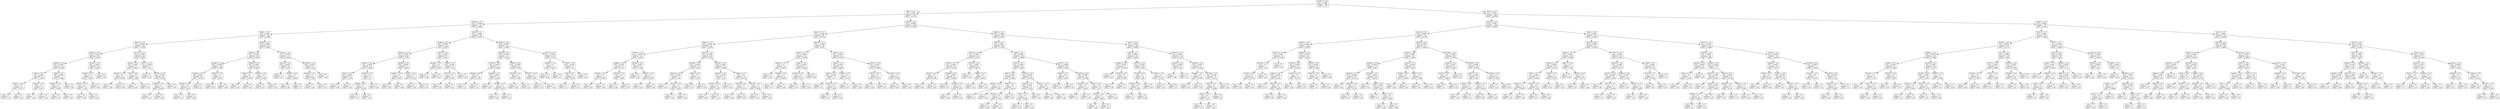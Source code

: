digraph Tree {
node [shape=box] ;
0 [label="X[367] <= 0.5\nmse = 0.0007\nsamples = 500\nvalue = 0.48"] ;
1 [label="X[9] <= 0.5\nmse = 0.0007\nsamples = 237\nvalue = 0.4735"] ;
0 -> 1 [labeldistance=2.5, labelangle=45, headlabel="True"] ;
2 [label="X[352] <= 0.5\nmse = 0.0006\nsamples = 111\nvalue = 0.4661"] ;
1 -> 2 ;
3 [label="X[86] <= 0.5\nmse = 0.0005\nsamples = 65\nvalue = 0.4586"] ;
2 -> 3 ;
4 [label="X[327] <= 0.5\nmse = 0.0004\nsamples = 38\nvalue = 0.4516"] ;
3 -> 4 ;
5 [label="X[158] <= 0.5\nmse = 0.0002\nsamples = 24\nvalue = 0.4433"] ;
4 -> 5 ;
6 [label="X[250] <= 0.5\nmse = 0.0002\nsamples = 13\nvalue = 0.4346"] ;
5 -> 6 ;
7 [label="X[65] <= 0.5\nmse = 0.0001\nsamples = 6\nvalue = 0.4233"] ;
6 -> 7 ;
8 [label="X[201] <= 0.5\nmse = 0.0\nsamples = 4\nvalue = 0.4175"] ;
7 -> 8 ;
9 [label="mse = 0.0\nsamples = 1\nvalue = 0.41"] ;
8 -> 9 ;
10 [label="mse = 0.0\nsamples = 3\nvalue = 0.42"] ;
8 -> 10 ;
11 [label="X[262] <= 0.5\nmse = 0.0\nsamples = 2\nvalue = 0.435"] ;
7 -> 11 ;
12 [label="mse = 0.0\nsamples = 1\nvalue = 0.44"] ;
11 -> 12 ;
13 [label="mse = -0.0\nsamples = 1\nvalue = 0.43"] ;
11 -> 13 ;
14 [label="X[69] <= 0.5\nmse = 0.0001\nsamples = 7\nvalue = 0.4443"] ;
6 -> 14 ;
15 [label="X[266] <= 0.5\nmse = 0.0\nsamples = 3\nvalue = 0.4367"] ;
14 -> 15 ;
16 [label="mse = 0.0\nsamples = 1\nvalue = 0.43"] ;
15 -> 16 ;
17 [label="mse = -0.0\nsamples = 2\nvalue = 0.44"] ;
15 -> 17 ;
18 [label="mse = -0.0\nsamples = 4\nvalue = 0.45"] ;
14 -> 18 ;
19 [label="X[325] <= 0.5\nmse = 0.0001\nsamples = 11\nvalue = 0.4536"] ;
5 -> 19 ;
20 [label="X[142] <= 0.5\nmse = 0.0\nsamples = 8\nvalue = 0.4475"] ;
19 -> 20 ;
21 [label="X[224] <= 0.5\nmse = 0.0\nsamples = 5\nvalue = 0.452"] ;
20 -> 21 ;
22 [label="mse = -0.0\nsamples = 4\nvalue = 0.45"] ;
21 -> 22 ;
23 [label="mse = 0.0\nsamples = 1\nvalue = 0.46"] ;
21 -> 23 ;
24 [label="mse = 0.0\nsamples = 3\nvalue = 0.44"] ;
20 -> 24 ;
25 [label="mse = 0.0\nsamples = 3\nvalue = 0.47"] ;
19 -> 25 ;
26 [label="X[141] <= 0.5\nmse = 0.0004\nsamples = 14\nvalue = 0.4657"] ;
4 -> 26 ;
27 [label="X[79] <= 0.5\nmse = 0.0001\nsamples = 7\nvalue = 0.4814"] ;
26 -> 27 ;
28 [label="X[192] <= 0.5\nmse = 0.0\nsamples = 5\nvalue = 0.488"] ;
27 -> 28 ;
29 [label="mse = 0.0\nsamples = 1\nvalue = 0.48"] ;
28 -> 29 ;
30 [label="mse = 0.0\nsamples = 4\nvalue = 0.49"] ;
28 -> 30 ;
31 [label="X[73] <= 0.5\nmse = 0.0\nsamples = 2\nvalue = 0.465"] ;
27 -> 31 ;
32 [label="mse = 0.0\nsamples = 1\nvalue = 0.46"] ;
31 -> 32 ;
33 [label="mse = 0.0\nsamples = 1\nvalue = 0.47"] ;
31 -> 33 ;
34 [label="X[171] <= 0.5\nmse = 0.0002\nsamples = 7\nvalue = 0.45"] ;
26 -> 34 ;
35 [label="mse = 0.0\nsamples = 2\nvalue = 0.43"] ;
34 -> 35 ;
36 [label="X[180] <= 0.5\nmse = 0.0001\nsamples = 5\nvalue = 0.458"] ;
34 -> 36 ;
37 [label="X[298] <= 0.5\nmse = 0.0\nsamples = 3\nvalue = 0.4633"] ;
36 -> 37 ;
38 [label="mse = 0.0\nsamples = 1\nvalue = 0.47"] ;
37 -> 38 ;
39 [label="mse = 0.0\nsamples = 2\nvalue = 0.46"] ;
37 -> 39 ;
40 [label="mse = 0.0\nsamples = 2\nvalue = 0.45"] ;
36 -> 40 ;
41 [label="X[162] <= 0.5\nmse = 0.0004\nsamples = 27\nvalue = 0.4685"] ;
3 -> 41 ;
42 [label="X[304] <= 0.5\nmse = 0.0004\nsamples = 16\nvalue = 0.4594"] ;
41 -> 42 ;
43 [label="X[196] <= 0.5\nmse = 0.0002\nsamples = 10\nvalue = 0.469"] ;
42 -> 43 ;
44 [label="X[128] <= 0.5\nmse = 0.0001\nsamples = 6\nvalue = 0.4783"] ;
43 -> 44 ;
45 [label="X[145] <= 0.5\nmse = 0.0\nsamples = 5\nvalue = 0.474"] ;
44 -> 45 ;
46 [label="mse = -0.0\nsamples = 3\nvalue = 0.47"] ;
45 -> 46 ;
47 [label="mse = 0.0\nsamples = 2\nvalue = 0.48"] ;
45 -> 47 ;
48 [label="mse = 0.0\nsamples = 1\nvalue = 0.5"] ;
44 -> 48 ;
49 [label="X[256] <= 0.5\nmse = 0.0\nsamples = 4\nvalue = 0.455"] ;
43 -> 49 ;
50 [label="mse = 0.0\nsamples = 2\nvalue = 0.45"] ;
49 -> 50 ;
51 [label="mse = 0.0\nsamples = 2\nvalue = 0.46"] ;
49 -> 51 ;
52 [label="X[254] <= 0.5\nmse = 0.0002\nsamples = 6\nvalue = 0.4433"] ;
42 -> 52 ;
53 [label="X[39] <= 0.5\nmse = 0.0\nsamples = 4\nvalue = 0.4525"] ;
52 -> 53 ;
54 [label="mse = 0.0\nsamples = 1\nvalue = 0.46"] ;
53 -> 54 ;
55 [label="mse = 0.0\nsamples = 3\nvalue = 0.45"] ;
53 -> 55 ;
56 [label="X[330] <= 0.5\nmse = 0.0\nsamples = 2\nvalue = 0.425"] ;
52 -> 56 ;
57 [label="mse = 0.0\nsamples = 1\nvalue = 0.42"] ;
56 -> 57 ;
58 [label="mse = 0.0\nsamples = 1\nvalue = 0.43"] ;
56 -> 58 ;
59 [label="X[129] <= 0.5\nmse = 0.0003\nsamples = 11\nvalue = 0.4818"] ;
41 -> 59 ;
60 [label="X[313] <= 0.5\nmse = 0.0001\nsamples = 8\nvalue = 0.49"] ;
59 -> 60 ;
61 [label="mse = 0.0\nsamples = 1\nvalue = 0.47"] ;
60 -> 61 ;
62 [label="X[338] <= 0.5\nmse = 0.0\nsamples = 7\nvalue = 0.4929"] ;
60 -> 62 ;
63 [label="mse = -0.0\nsamples = 5\nvalue = 0.49"] ;
62 -> 63 ;
64 [label="mse = 0.0\nsamples = 2\nvalue = 0.5"] ;
62 -> 64 ;
65 [label="X[253] <= 0.5\nmse = 0.0001\nsamples = 3\nvalue = 0.46"] ;
59 -> 65 ;
66 [label="X[305] <= 0.5\nmse = 0.0\nsamples = 2\nvalue = 0.465"] ;
65 -> 66 ;
67 [label="mse = 0.0\nsamples = 1\nvalue = 0.46"] ;
66 -> 67 ;
68 [label="mse = 0.0\nsamples = 1\nvalue = 0.47"] ;
66 -> 68 ;
69 [label="mse = 0.0\nsamples = 1\nvalue = 0.45"] ;
65 -> 69 ;
70 [label="X[19] <= 0.5\nmse = 0.0005\nsamples = 46\nvalue = 0.4767"] ;
2 -> 70 ;
71 [label="X[296] <= 0.5\nmse = 0.0004\nsamples = 25\nvalue = 0.4672"] ;
70 -> 71 ;
72 [label="X[293] <= 0.5\nmse = 0.0003\nsamples = 16\nvalue = 0.4762"] ;
71 -> 72 ;
73 [label="X[261] <= 0.5\nmse = 0.0002\nsamples = 9\nvalue = 0.4867"] ;
72 -> 73 ;
74 [label="X[94] <= 0.5\nmse = 0.0001\nsamples = 5\nvalue = 0.476"] ;
73 -> 74 ;
75 [label="mse = 0.0\nsamples = 4\nvalue = 0.48"] ;
74 -> 75 ;
76 [label="mse = 0.0\nsamples = 1\nvalue = 0.46"] ;
74 -> 76 ;
77 [label="X[195] <= 0.5\nmse = 0.0\nsamples = 4\nvalue = 0.5"] ;
73 -> 77 ;
78 [label="X[268] <= 0.5\nmse = 0.0\nsamples = 3\nvalue = 0.5033"] ;
77 -> 78 ;
79 [label="mse = 0.0\nsamples = 2\nvalue = 0.5"] ;
78 -> 79 ;
80 [label="mse = 0.0\nsamples = 1\nvalue = 0.51"] ;
78 -> 80 ;
81 [label="mse = 0.0\nsamples = 1\nvalue = 0.49"] ;
77 -> 81 ;
82 [label="X[196] <= 0.5\nmse = 0.0001\nsamples = 7\nvalue = 0.4629"] ;
72 -> 82 ;
83 [label="X[169] <= 0.5\nmse = 0.0\nsamples = 4\nvalue = 0.455"] ;
82 -> 83 ;
84 [label="mse = 0.0\nsamples = 2\nvalue = 0.45"] ;
83 -> 84 ;
85 [label="mse = 0.0\nsamples = 2\nvalue = 0.46"] ;
83 -> 85 ;
86 [label="X[103] <= 0.5\nmse = 0.0\nsamples = 3\nvalue = 0.4733"] ;
82 -> 86 ;
87 [label="mse = 0.0\nsamples = 1\nvalue = 0.48"] ;
86 -> 87 ;
88 [label="mse = -0.0\nsamples = 2\nvalue = 0.47"] ;
86 -> 88 ;
89 [label="X[47] <= 0.5\nmse = 0.0003\nsamples = 9\nvalue = 0.4511"] ;
71 -> 89 ;
90 [label="X[160] <= 0.5\nmse = 0.0\nsamples = 6\nvalue = 0.4617"] ;
89 -> 90 ;
91 [label="mse = 0.0\nsamples = 5\nvalue = 0.46"] ;
90 -> 91 ;
92 [label="mse = -0.0\nsamples = 1\nvalue = 0.47"] ;
90 -> 92 ;
93 [label="X[44] <= 0.5\nmse = 0.0001\nsamples = 3\nvalue = 0.43"] ;
89 -> 93 ;
94 [label="X[115] <= 0.5\nmse = 0.0\nsamples = 2\nvalue = 0.435"] ;
93 -> 94 ;
95 [label="mse = 0.0\nsamples = 1\nvalue = 0.43"] ;
94 -> 95 ;
96 [label="mse = -0.0\nsamples = 1\nvalue = 0.44"] ;
94 -> 96 ;
97 [label="mse = 0.0\nsamples = 1\nvalue = 0.42"] ;
93 -> 97 ;
98 [label="X[291] <= 0.5\nmse = 0.0004\nsamples = 21\nvalue = 0.4881"] ;
70 -> 98 ;
99 [label="X[292] <= 0.5\nmse = 0.0004\nsamples = 11\nvalue = 0.4764"] ;
98 -> 99 ;
100 [label="X[137] <= 0.5\nmse = 0.0002\nsamples = 7\nvalue = 0.4886"] ;
99 -> 100 ;
101 [label="X[249] <= 0.5\nmse = 0.0\nsamples = 2\nvalue = 0.505"] ;
100 -> 101 ;
102 [label="mse = 0.0\nsamples = 1\nvalue = 0.5"] ;
101 -> 102 ;
103 [label="mse = 0.0\nsamples = 1\nvalue = 0.51"] ;
101 -> 103 ;
104 [label="X[348] <= 0.5\nmse = 0.0001\nsamples = 5\nvalue = 0.482"] ;
100 -> 104 ;
105 [label="mse = 0.0\nsamples = 2\nvalue = 0.49"] ;
104 -> 105 ;
106 [label="X[156] <= 0.5\nmse = 0.0\nsamples = 3\nvalue = 0.4767"] ;
104 -> 106 ;
107 [label="mse = 0.0\nsamples = 2\nvalue = 0.48"] ;
106 -> 107 ;
108 [label="mse = 0.0\nsamples = 1\nvalue = 0.47"] ;
106 -> 108 ;
109 [label="X[50] <= 0.5\nmse = 0.0001\nsamples = 4\nvalue = 0.455"] ;
99 -> 109 ;
110 [label="X[339] <= 0.5\nmse = 0.0\nsamples = 2\nvalue = 0.465"] ;
109 -> 110 ;
111 [label="mse = 0.0\nsamples = 1\nvalue = 0.46"] ;
110 -> 111 ;
112 [label="mse = 0.0\nsamples = 1\nvalue = 0.47"] ;
110 -> 112 ;
113 [label="X[193] <= 0.5\nmse = 0.0\nsamples = 2\nvalue = 0.445"] ;
109 -> 113 ;
114 [label="mse = 0.0\nsamples = 1\nvalue = 0.45"] ;
113 -> 114 ;
115 [label="mse = 0.0\nsamples = 1\nvalue = 0.44"] ;
113 -> 115 ;
116 [label="X[71] <= 0.5\nmse = 0.0001\nsamples = 10\nvalue = 0.501"] ;
98 -> 116 ;
117 [label="X[306] <= 0.5\nmse = 0.0\nsamples = 7\nvalue = 0.4971"] ;
116 -> 117 ;
118 [label="mse = 0.0\nsamples = 2\nvalue = 0.49"] ;
117 -> 118 ;
119 [label="mse = -0.0\nsamples = 5\nvalue = 0.5"] ;
117 -> 119 ;
120 [label="X[70] <= 0.5\nmse = 0.0001\nsamples = 3\nvalue = 0.51"] ;
116 -> 120 ;
121 [label="X[6] <= 0.5\nmse = 0.0\nsamples = 2\nvalue = 0.505"] ;
120 -> 121 ;
122 [label="mse = 0.0\nsamples = 1\nvalue = 0.5"] ;
121 -> 122 ;
123 [label="mse = 0.0\nsamples = 1\nvalue = 0.51"] ;
121 -> 123 ;
124 [label="mse = -0.0\nsamples = 1\nvalue = 0.52"] ;
120 -> 124 ;
125 [label="X[318] <= 0.5\nmse = 0.0006\nsamples = 126\nvalue = 0.4799"] ;
1 -> 125 ;
126 [label="X[197] <= 0.5\nmse = 0.0004\nsamples = 60\nvalue = 0.4718"] ;
125 -> 126 ;
127 [label="X[291] <= 0.5\nmse = 0.0004\nsamples = 31\nvalue = 0.4632"] ;
126 -> 127 ;
128 [label="X[176] <= 0.5\nmse = 0.0002\nsamples = 12\nvalue = 0.4492"] ;
127 -> 128 ;
129 [label="X[289] <= 0.5\nmse = 0.0001\nsamples = 7\nvalue = 0.4571"] ;
128 -> 129 ;
130 [label="X[199] <= 0.5\nmse = 0.0\nsamples = 3\nvalue = 0.4467"] ;
129 -> 130 ;
131 [label="mse = 0.0\nsamples = 1\nvalue = 0.44"] ;
130 -> 131 ;
132 [label="mse = -0.0\nsamples = 2\nvalue = 0.45"] ;
130 -> 132 ;
133 [label="X[222] <= 0.5\nmse = 0.0\nsamples = 4\nvalue = 0.465"] ;
129 -> 133 ;
134 [label="mse = 0.0\nsamples = 2\nvalue = 0.46"] ;
133 -> 134 ;
135 [label="mse = 0.0\nsamples = 2\nvalue = 0.47"] ;
133 -> 135 ;
136 [label="X[276] <= 0.5\nmse = 0.0001\nsamples = 5\nvalue = 0.438"] ;
128 -> 136 ;
137 [label="mse = 0.0\nsamples = 2\nvalue = 0.43"] ;
136 -> 137 ;
138 [label="X[160] <= 0.5\nmse = 0.0\nsamples = 3\nvalue = 0.4433"] ;
136 -> 138 ;
139 [label="mse = 0.0\nsamples = 1\nvalue = 0.45"] ;
138 -> 139 ;
140 [label="mse = -0.0\nsamples = 2\nvalue = 0.44"] ;
138 -> 140 ;
141 [label="X[210] <= 0.5\nmse = 0.0003\nsamples = 19\nvalue = 0.4721"] ;
127 -> 141 ;
142 [label="X[145] <= 0.5\nmse = 0.0003\nsamples = 5\nvalue = 0.454"] ;
141 -> 142 ;
143 [label="X[201] <= 0.5\nmse = 0.0001\nsamples = 3\nvalue = 0.44"] ;
142 -> 143 ;
144 [label="mse = 0.0\nsamples = 1\nvalue = 0.43"] ;
143 -> 144 ;
145 [label="X[334] <= 0.5\nmse = 0.0\nsamples = 2\nvalue = 0.445"] ;
143 -> 145 ;
146 [label="mse = 0.0\nsamples = 1\nvalue = 0.45"] ;
145 -> 146 ;
147 [label="mse = 0.0\nsamples = 1\nvalue = 0.44"] ;
145 -> 147 ;
148 [label="X[94] <= 0.5\nmse = 0.0\nsamples = 2\nvalue = 0.475"] ;
142 -> 148 ;
149 [label="mse = 0.0\nsamples = 1\nvalue = 0.47"] ;
148 -> 149 ;
150 [label="mse = 0.0\nsamples = 1\nvalue = 0.48"] ;
148 -> 150 ;
151 [label="X[353] <= 0.5\nmse = 0.0001\nsamples = 14\nvalue = 0.4786"] ;
141 -> 151 ;
152 [label="X[283] <= 0.5\nmse = 0.0001\nsamples = 3\nvalue = 0.49"] ;
151 -> 152 ;
153 [label="X[152] <= 0.5\nmse = 0.0\nsamples = 2\nvalue = 0.495"] ;
152 -> 153 ;
154 [label="mse = 0.0\nsamples = 1\nvalue = 0.49"] ;
153 -> 154 ;
155 [label="mse = 0.0\nsamples = 1\nvalue = 0.5"] ;
153 -> 155 ;
156 [label="mse = -0.0\nsamples = 1\nvalue = 0.48"] ;
152 -> 156 ;
157 [label="X[60] <= 0.5\nmse = 0.0\nsamples = 11\nvalue = 0.4755"] ;
151 -> 157 ;
158 [label="X[255] <= 0.5\nmse = 0.0\nsamples = 7\nvalue = 0.4714"] ;
157 -> 158 ;
159 [label="mse = 0.0\nsamples = 1\nvalue = 0.48"] ;
158 -> 159 ;
160 [label="mse = -0.0\nsamples = 6\nvalue = 0.47"] ;
158 -> 160 ;
161 [label="X[178] <= 0.5\nmse = 0.0\nsamples = 4\nvalue = 0.4825"] ;
157 -> 161 ;
162 [label="mse = 0.0\nsamples = 1\nvalue = 0.49"] ;
161 -> 162 ;
163 [label="mse = 0.0\nsamples = 3\nvalue = 0.48"] ;
161 -> 163 ;
164 [label="X[184] <= 0.5\nmse = 0.0003\nsamples = 29\nvalue = 0.481"] ;
126 -> 164 ;
165 [label="X[39] <= 0.5\nmse = 0.0002\nsamples = 13\nvalue = 0.4908"] ;
164 -> 165 ;
166 [label="X[293] <= 0.5\nmse = 0.0\nsamples = 6\nvalue = 0.5017"] ;
165 -> 166 ;
167 [label="mse = 0.0\nsamples = 2\nvalue = 0.51"] ;
166 -> 167 ;
168 [label="X[296] <= 0.5\nmse = 0.0\nsamples = 4\nvalue = 0.4975"] ;
166 -> 168 ;
169 [label="mse = 0.0\nsamples = 3\nvalue = 0.5"] ;
168 -> 169 ;
170 [label="mse = 0.0\nsamples = 1\nvalue = 0.49"] ;
168 -> 170 ;
171 [label="X[68] <= 0.5\nmse = 0.0001\nsamples = 7\nvalue = 0.4814"] ;
165 -> 171 ;
172 [label="X[136] <= 0.5\nmse = 0.0\nsamples = 4\nvalue = 0.475"] ;
171 -> 172 ;
173 [label="mse = 0.0\nsamples = 2\nvalue = 0.47"] ;
172 -> 173 ;
174 [label="mse = -0.0\nsamples = 2\nvalue = 0.48"] ;
172 -> 174 ;
175 [label="mse = 0.0\nsamples = 3\nvalue = 0.49"] ;
171 -> 175 ;
176 [label="X[64] <= 0.5\nmse = 0.0003\nsamples = 16\nvalue = 0.4731"] ;
164 -> 176 ;
177 [label="X[62] <= 0.5\nmse = 0.0002\nsamples = 8\nvalue = 0.4838"] ;
176 -> 177 ;
178 [label="X[65] <= 0.5\nmse = 0.0001\nsamples = 3\nvalue = 0.5"] ;
177 -> 178 ;
179 [label="mse = 0.0\nsamples = 1\nvalue = 0.51"] ;
178 -> 179 ;
180 [label="X[293] <= 0.5\nmse = 0.0\nsamples = 2\nvalue = 0.495"] ;
178 -> 180 ;
181 [label="mse = 0.0\nsamples = 1\nvalue = 0.5"] ;
180 -> 181 ;
182 [label="mse = 0.0\nsamples = 1\nvalue = 0.49"] ;
180 -> 182 ;
183 [label="X[140] <= 0.5\nmse = 0.0\nsamples = 5\nvalue = 0.474"] ;
177 -> 183 ;
184 [label="mse = -0.0\nsamples = 3\nvalue = 0.47"] ;
183 -> 184 ;
185 [label="mse = 0.0\nsamples = 2\nvalue = 0.48"] ;
183 -> 185 ;
186 [label="X[273] <= 0.5\nmse = 0.0001\nsamples = 8\nvalue = 0.4625"] ;
176 -> 186 ;
187 [label="X[83] <= 0.5\nmse = 0.0\nsamples = 3\nvalue = 0.4733"] ;
186 -> 187 ;
188 [label="mse = 0.0\nsamples = 1\nvalue = 0.48"] ;
187 -> 188 ;
189 [label="mse = -0.0\nsamples = 2\nvalue = 0.47"] ;
187 -> 189 ;
190 [label="X[333] <= 0.5\nmse = 0.0\nsamples = 5\nvalue = 0.456"] ;
186 -> 190 ;
191 [label="mse = 0.0\nsamples = 2\nvalue = 0.45"] ;
190 -> 191 ;
192 [label="mse = -0.0\nsamples = 3\nvalue = 0.46"] ;
190 -> 192 ;
193 [label="X[250] <= 0.5\nmse = 0.0008\nsamples = 66\nvalue = 0.4873"] ;
125 -> 193 ;
194 [label="X[98] <= 0.5\nmse = 0.0007\nsamples = 40\nvalue = 0.4793"] ;
193 -> 194 ;
195 [label="X[373] <= 0.5\nmse = 0.0004\nsamples = 12\nvalue = 0.4617"] ;
194 -> 195 ;
196 [label="X[78] <= 0.5\nmse = 0.0002\nsamples = 8\nvalue = 0.4738"] ;
195 -> 196 ;
197 [label="X[130] <= 0.5\nmse = 0.0\nsamples = 4\nvalue = 0.485"] ;
196 -> 197 ;
198 [label="mse = 0.0\nsamples = 2\nvalue = 0.49"] ;
197 -> 198 ;
199 [label="mse = -0.0\nsamples = 2\nvalue = 0.48"] ;
197 -> 199 ;
200 [label="X[220] <= 0.5\nmse = 0.0001\nsamples = 4\nvalue = 0.4625"] ;
196 -> 200 ;
201 [label="mse = 0.0\nsamples = 2\nvalue = 0.47"] ;
200 -> 201 ;
202 [label="X[356] <= 0.5\nmse = 0.0\nsamples = 2\nvalue = 0.455"] ;
200 -> 202 ;
203 [label="mse = 0.0\nsamples = 1\nvalue = 0.46"] ;
202 -> 203 ;
204 [label="mse = 0.0\nsamples = 1\nvalue = 0.45"] ;
202 -> 204 ;
205 [label="X[314] <= 0.5\nmse = 0.0001\nsamples = 4\nvalue = 0.4375"] ;
195 -> 205 ;
206 [label="mse = 0.0\nsamples = 1\nvalue = 0.42"] ;
205 -> 206 ;
207 [label="X[99] <= 0.5\nmse = 0.0\nsamples = 3\nvalue = 0.4433"] ;
205 -> 207 ;
208 [label="mse = 0.0\nsamples = 1\nvalue = 0.45"] ;
207 -> 208 ;
209 [label="mse = -0.0\nsamples = 2\nvalue = 0.44"] ;
207 -> 209 ;
210 [label="X[29] <= 0.5\nmse = 0.0006\nsamples = 28\nvalue = 0.4868"] ;
194 -> 210 ;
211 [label="X[53] <= 0.5\nmse = 0.0003\nsamples = 18\nvalue = 0.4972"] ;
210 -> 211 ;
212 [label="X[67] <= 0.5\nmse = 0.0001\nsamples = 9\nvalue = 0.4867"] ;
211 -> 212 ;
213 [label="X[330] <= 0.5\nmse = 0.0\nsamples = 2\nvalue = 0.505"] ;
212 -> 213 ;
214 [label="mse = 0.0\nsamples = 1\nvalue = 0.5"] ;
213 -> 214 ;
215 [label="mse = 0.0\nsamples = 1\nvalue = 0.51"] ;
213 -> 215 ;
216 [label="X[38] <= 0.5\nmse = 0.0\nsamples = 7\nvalue = 0.4814"] ;
212 -> 216 ;
217 [label="X[304] <= 0.5\nmse = 0.0\nsamples = 5\nvalue = 0.478"] ;
216 -> 217 ;
218 [label="mse = 0.0\nsamples = 4\nvalue = 0.48"] ;
217 -> 218 ;
219 [label="mse = -0.0\nsamples = 1\nvalue = 0.47"] ;
217 -> 219 ;
220 [label="mse = -0.0\nsamples = 2\nvalue = 0.49"] ;
216 -> 220 ;
221 [label="X[149] <= 0.5\nmse = 0.0003\nsamples = 9\nvalue = 0.5078"] ;
211 -> 221 ;
222 [label="X[48] <= 0.5\nmse = 0.0001\nsamples = 6\nvalue = 0.5183"] ;
221 -> 222 ;
223 [label="X[37] <= 0.5\nmse = 0.0\nsamples = 3\nvalue = 0.5267"] ;
222 -> 223 ;
224 [label="mse = 0.0\nsamples = 2\nvalue = 0.53"] ;
223 -> 224 ;
225 [label="mse = 0.0\nsamples = 1\nvalue = 0.52"] ;
223 -> 225 ;
226 [label="mse = 0.0\nsamples = 3\nvalue = 0.51"] ;
222 -> 226 ;
227 [label="X[121] <= 0.5\nmse = 0.0\nsamples = 3\nvalue = 0.4867"] ;
221 -> 227 ;
228 [label="mse = 0.0\nsamples = 2\nvalue = 0.49"] ;
227 -> 228 ;
229 [label="mse = -0.0\nsamples = 1\nvalue = 0.48"] ;
227 -> 229 ;
230 [label="X[57] <= 0.5\nmse = 0.0006\nsamples = 10\nvalue = 0.468"] ;
210 -> 230 ;
231 [label="X[54] <= 0.5\nmse = 0.0\nsamples = 2\nvalue = 0.425"] ;
230 -> 231 ;
232 [label="mse = 0.0\nsamples = 1\nvalue = 0.42"] ;
231 -> 232 ;
233 [label="mse = 0.0\nsamples = 1\nvalue = 0.43"] ;
231 -> 233 ;
234 [label="X[305] <= 0.5\nmse = 0.0002\nsamples = 8\nvalue = 0.4788"] ;
230 -> 234 ;
235 [label="X[109] <= 0.5\nmse = 0.0\nsamples = 3\nvalue = 0.4933"] ;
234 -> 235 ;
236 [label="mse = 0.0\nsamples = 1\nvalue = 0.5"] ;
235 -> 236 ;
237 [label="mse = 0.0\nsamples = 2\nvalue = 0.49"] ;
235 -> 237 ;
238 [label="X[55] <= 0.5\nmse = 0.0\nsamples = 5\nvalue = 0.47"] ;
234 -> 238 ;
239 [label="X[192] <= 0.5\nmse = 0.0\nsamples = 4\nvalue = 0.4675"] ;
238 -> 239 ;
240 [label="mse = 0.0\nsamples = 1\nvalue = 0.46"] ;
239 -> 240 ;
241 [label="mse = 0.0\nsamples = 3\nvalue = 0.47"] ;
239 -> 241 ;
242 [label="mse = 0.0\nsamples = 1\nvalue = 0.48"] ;
238 -> 242 ;
243 [label="X[21] <= 0.5\nmse = 0.0006\nsamples = 26\nvalue = 0.4996"] ;
193 -> 243 ;
244 [label="X[8] <= 0.5\nmse = 0.0005\nsamples = 13\nvalue = 0.4869"] ;
243 -> 244 ;
245 [label="X[266] <= 0.5\nmse = 0.0003\nsamples = 3\nvalue = 0.4533"] ;
244 -> 245 ;
246 [label="mse = 0.0\nsamples = 1\nvalue = 0.43"] ;
245 -> 246 ;
247 [label="X[358] <= 0.5\nmse = 0.0\nsamples = 2\nvalue = 0.465"] ;
245 -> 247 ;
248 [label="mse = 0.0\nsamples = 1\nvalue = 0.46"] ;
247 -> 248 ;
249 [label="mse = 0.0\nsamples = 1\nvalue = 0.47"] ;
247 -> 249 ;
250 [label="X[147] <= 0.5\nmse = 0.0001\nsamples = 10\nvalue = 0.497"] ;
244 -> 250 ;
251 [label="X[109] <= 0.5\nmse = 0.0\nsamples = 4\nvalue = 0.49"] ;
250 -> 251 ;
252 [label="X[349] <= 0.5\nmse = 0.0\nsamples = 3\nvalue = 0.4933"] ;
251 -> 252 ;
253 [label="mse = 0.0\nsamples = 1\nvalue = 0.5"] ;
252 -> 253 ;
254 [label="mse = 0.0\nsamples = 2\nvalue = 0.49"] ;
252 -> 254 ;
255 [label="mse = -0.0\nsamples = 1\nvalue = 0.48"] ;
251 -> 255 ;
256 [label="X[209] <= 0.5\nmse = 0.0\nsamples = 6\nvalue = 0.5017"] ;
250 -> 256 ;
257 [label="mse = 0.0\nsamples = 1\nvalue = 0.51"] ;
256 -> 257 ;
258 [label="mse = 0.0\nsamples = 5\nvalue = 0.5"] ;
256 -> 258 ;
259 [label="X[167] <= 0.5\nmse = 0.0004\nsamples = 13\nvalue = 0.5123"] ;
243 -> 259 ;
260 [label="X[163] <= 0.5\nmse = 0.0004\nsamples = 2\nvalue = 0.48"] ;
259 -> 260 ;
261 [label="mse = 0.0\nsamples = 1\nvalue = 0.46"] ;
260 -> 261 ;
262 [label="mse = 0.0\nsamples = 1\nvalue = 0.5"] ;
260 -> 262 ;
263 [label="X[328] <= 0.5\nmse = 0.0002\nsamples = 11\nvalue = 0.5182"] ;
259 -> 263 ;
264 [label="X[166] <= 0.5\nmse = 0.0\nsamples = 3\nvalue = 0.5367"] ;
263 -> 264 ;
265 [label="mse = 0.0\nsamples = 1\nvalue = 0.53"] ;
264 -> 265 ;
266 [label="mse = 0.0\nsamples = 2\nvalue = 0.54"] ;
264 -> 266 ;
267 [label="X[129] <= 0.5\nmse = 0.0001\nsamples = 8\nvalue = 0.5112"] ;
263 -> 267 ;
268 [label="X[34] <= 0.5\nmse = 0.0\nsamples = 7\nvalue = 0.5086"] ;
267 -> 268 ;
269 [label="X[27] <= 0.5\nmse = 0.0\nsamples = 5\nvalue = 0.512"] ;
268 -> 269 ;
270 [label="mse = 0.0\nsamples = 4\nvalue = 0.51"] ;
269 -> 270 ;
271 [label="mse = -0.0\nsamples = 1\nvalue = 0.52"] ;
269 -> 271 ;
272 [label="mse = 0.0\nsamples = 2\nvalue = 0.5"] ;
268 -> 272 ;
273 [label="mse = -0.0\nsamples = 1\nvalue = 0.53"] ;
267 -> 273 ;
274 [label="X[33] <= 0.5\nmse = 0.0007\nsamples = 263\nvalue = 0.4859"] ;
0 -> 274 [labeldistance=2.5, labelangle=-45, headlabel="False"] ;
275 [label="X[364] <= 0.5\nmse = 0.0008\nsamples = 126\nvalue = 0.4804"] ;
274 -> 275 ;
276 [label="X[232] <= 0.5\nmse = 0.0007\nsamples = 59\nvalue = 0.4719"] ;
275 -> 276 ;
277 [label="X[343] <= 0.5\nmse = 0.0006\nsamples = 22\nvalue = 0.4559"] ;
276 -> 277 ;
278 [label="X[327] <= 0.5\nmse = 0.0001\nsamples = 8\nvalue = 0.4362"] ;
277 -> 278 ;
279 [label="X[145] <= 0.5\nmse = 0.0\nsamples = 7\nvalue = 0.44"] ;
278 -> 279 ;
280 [label="X[176] <= 0.5\nmse = 0.0\nsamples = 6\nvalue = 0.4417"] ;
279 -> 280 ;
281 [label="mse = -0.0\nsamples = 5\nvalue = 0.44"] ;
280 -> 281 ;
282 [label="mse = -0.0\nsamples = 1\nvalue = 0.45"] ;
280 -> 282 ;
283 [label="mse = -0.0\nsamples = 1\nvalue = 0.43"] ;
279 -> 283 ;
284 [label="mse = 0.0\nsamples = 1\nvalue = 0.41"] ;
278 -> 284 ;
285 [label="X[383] <= 0.5\nmse = 0.0004\nsamples = 14\nvalue = 0.4671"] ;
277 -> 285 ;
286 [label="X[138] <= 0.5\nmse = 0.0003\nsamples = 8\nvalue = 0.4538"] ;
285 -> 286 ;
287 [label="X[89] <= 0.5\nmse = 0.0001\nsamples = 5\nvalue = 0.442"] ;
286 -> 287 ;
288 [label="mse = 0.0\nsamples = 1\nvalue = 0.42"] ;
287 -> 288 ;
289 [label="X[140] <= 0.5\nmse = 0.0\nsamples = 4\nvalue = 0.4475"] ;
287 -> 289 ;
290 [label="mse = 0.0\nsamples = 3\nvalue = 0.45"] ;
289 -> 290 ;
291 [label="mse = 0.0\nsamples = 1\nvalue = 0.44"] ;
289 -> 291 ;
292 [label="X[243] <= 0.5\nmse = 0.0\nsamples = 3\nvalue = 0.4733"] ;
286 -> 292 ;
293 [label="mse = 0.0\nsamples = 1\nvalue = 0.48"] ;
292 -> 293 ;
294 [label="mse = -0.0\nsamples = 2\nvalue = 0.47"] ;
292 -> 294 ;
295 [label="X[138] <= 0.5\nmse = 0.0001\nsamples = 6\nvalue = 0.485"] ;
285 -> 295 ;
296 [label="X[197] <= 0.5\nmse = 0.0\nsamples = 2\nvalue = 0.495"] ;
295 -> 296 ;
297 [label="mse = 0.0\nsamples = 1\nvalue = 0.5"] ;
296 -> 297 ;
298 [label="mse = 0.0\nsamples = 1\nvalue = 0.49"] ;
296 -> 298 ;
299 [label="mse = 0.0\nsamples = 4\nvalue = 0.48"] ;
295 -> 299 ;
300 [label="X[226] <= 0.5\nmse = 0.0005\nsamples = 37\nvalue = 0.4814"] ;
276 -> 300 ;
301 [label="X[242] <= 0.5\nmse = 0.0006\nsamples = 17\nvalue = 0.4694"] ;
300 -> 301 ;
302 [label="X[220] <= 0.5\nmse = 0.0003\nsamples = 12\nvalue = 0.48"] ;
301 -> 302 ;
303 [label="X[342] <= 0.5\nmse = 0.0002\nsamples = 8\nvalue = 0.4712"] ;
302 -> 303 ;
304 [label="mse = 0.0\nsamples = 1\nvalue = 0.44"] ;
303 -> 304 ;
305 [label="X[199] <= 0.5\nmse = 0.0\nsamples = 7\nvalue = 0.4757"] ;
303 -> 305 ;
306 [label="mse = 0.0\nsamples = 3\nvalue = 0.47"] ;
305 -> 306 ;
307 [label="mse = -0.0\nsamples = 4\nvalue = 0.48"] ;
305 -> 307 ;
308 [label="X[304] <= 0.5\nmse = 0.0002\nsamples = 4\nvalue = 0.4975"] ;
302 -> 308 ;
309 [label="mse = 0.0\nsamples = 1\nvalue = 0.52"] ;
308 -> 309 ;
310 [label="X[80] <= 0.5\nmse = 0.0001\nsamples = 3\nvalue = 0.49"] ;
308 -> 310 ;
311 [label="mse = 0.0\nsamples = 1\nvalue = 0.5"] ;
310 -> 311 ;
312 [label="X[24] <= 0.5\nmse = 0.0\nsamples = 2\nvalue = 0.485"] ;
310 -> 312 ;
313 [label="mse = 0.0\nsamples = 1\nvalue = 0.49"] ;
312 -> 313 ;
314 [label="mse = 0.0\nsamples = 1\nvalue = 0.48"] ;
312 -> 314 ;
315 [label="X[14] <= 0.5\nmse = 0.0003\nsamples = 5\nvalue = 0.444"] ;
301 -> 315 ;
316 [label="X[299] <= 0.5\nmse = 0.0\nsamples = 3\nvalue = 0.4567"] ;
315 -> 316 ;
317 [label="mse = -0.0\nsamples = 2\nvalue = 0.46"] ;
316 -> 317 ;
318 [label="mse = 0.0\nsamples = 1\nvalue = 0.45"] ;
316 -> 318 ;
319 [label="X[84] <= 0.5\nmse = 0.0\nsamples = 2\nvalue = 0.425"] ;
315 -> 319 ;
320 [label="mse = 0.0\nsamples = 1\nvalue = 0.43"] ;
319 -> 320 ;
321 [label="mse = 0.0\nsamples = 1\nvalue = 0.42"] ;
319 -> 321 ;
322 [label="X[335] <= 0.5\nmse = 0.0003\nsamples = 20\nvalue = 0.4915"] ;
300 -> 322 ;
323 [label="X[363] <= 0.5\nmse = 0.0001\nsamples = 8\nvalue = 0.5037"] ;
322 -> 323 ;
324 [label="X[372] <= 0.5\nmse = 0.0\nsamples = 3\nvalue = 0.4933"] ;
323 -> 324 ;
325 [label="mse = 0.0\nsamples = 1\nvalue = 0.5"] ;
324 -> 325 ;
326 [label="mse = 0.0\nsamples = 2\nvalue = 0.49"] ;
324 -> 326 ;
327 [label="mse = 0.0\nsamples = 5\nvalue = 0.51"] ;
323 -> 327 ;
328 [label="X[304] <= 0.5\nmse = 0.0002\nsamples = 12\nvalue = 0.4833"] ;
322 -> 328 ;
329 [label="X[24] <= 0.5\nmse = 0.0001\nsamples = 9\nvalue = 0.49"] ;
328 -> 329 ;
330 [label="X[229] <= 0.5\nmse = 0.0\nsamples = 2\nvalue = 0.505"] ;
329 -> 330 ;
331 [label="mse = 0.0\nsamples = 1\nvalue = 0.51"] ;
330 -> 331 ;
332 [label="mse = 0.0\nsamples = 1\nvalue = 0.5"] ;
330 -> 332 ;
333 [label="X[379] <= 0.5\nmse = 0.0\nsamples = 7\nvalue = 0.4857"] ;
329 -> 333 ;
334 [label="mse = 0.0\nsamples = 4\nvalue = 0.49"] ;
333 -> 334 ;
335 [label="mse = -0.0\nsamples = 3\nvalue = 0.48"] ;
333 -> 335 ;
336 [label="X[298] <= 0.5\nmse = 0.0\nsamples = 3\nvalue = 0.4633"] ;
328 -> 336 ;
337 [label="mse = 0.0\nsamples = 1\nvalue = 0.47"] ;
336 -> 337 ;
338 [label="mse = 0.0\nsamples = 2\nvalue = 0.46"] ;
336 -> 338 ;
339 [label="X[50] <= 0.5\nmse = 0.0007\nsamples = 67\nvalue = 0.4879"] ;
275 -> 339 ;
340 [label="X[138] <= 0.5\nmse = 0.0005\nsamples = 32\nvalue = 0.4762"] ;
339 -> 340 ;
341 [label="X[96] <= 0.5\nmse = 0.0002\nsamples = 18\nvalue = 0.4639"] ;
340 -> 341 ;
342 [label="X[216] <= 0.5\nmse = 0.0002\nsamples = 13\nvalue = 0.4577"] ;
341 -> 342 ;
343 [label="X[76] <= 0.5\nmse = 0.0001\nsamples = 9\nvalue = 0.4633"] ;
342 -> 343 ;
344 [label="X[32] <= 0.5\nmse = 0.0\nsamples = 6\nvalue = 0.4567"] ;
343 -> 344 ;
345 [label="mse = 0.0\nsamples = 4\nvalue = 0.46"] ;
344 -> 345 ;
346 [label="mse = -0.0\nsamples = 2\nvalue = 0.45"] ;
344 -> 346 ;
347 [label="X[162] <= 0.5\nmse = 0.0\nsamples = 3\nvalue = 0.4767"] ;
343 -> 347 ;
348 [label="mse = 0.0\nsamples = 1\nvalue = 0.47"] ;
347 -> 348 ;
349 [label="mse = 0.0\nsamples = 2\nvalue = 0.48"] ;
347 -> 349 ;
350 [label="X[18] <= 0.5\nmse = 0.0\nsamples = 4\nvalue = 0.445"] ;
342 -> 350 ;
351 [label="mse = 0.0\nsamples = 2\nvalue = 0.44"] ;
350 -> 351 ;
352 [label="mse = 0.0\nsamples = 2\nvalue = 0.45"] ;
350 -> 352 ;
353 [label="X[41] <= 0.5\nmse = 0.0\nsamples = 5\nvalue = 0.48"] ;
341 -> 353 ;
354 [label="mse = 0.0\nsamples = 1\nvalue = 0.49"] ;
353 -> 354 ;
355 [label="X[187] <= 0.5\nmse = 0.0\nsamples = 4\nvalue = 0.4775"] ;
353 -> 355 ;
356 [label="mse = 0.0\nsamples = 1\nvalue = 0.47"] ;
355 -> 356 ;
357 [label="mse = 0.0\nsamples = 3\nvalue = 0.48"] ;
355 -> 357 ;
358 [label="X[37] <= 0.5\nmse = 0.0005\nsamples = 14\nvalue = 0.4921"] ;
340 -> 358 ;
359 [label="X[333] <= 0.5\nmse = 0.0002\nsamples = 8\nvalue = 0.4775"] ;
358 -> 359 ;
360 [label="X[112] <= 0.5\nmse = 0.0001\nsamples = 5\nvalue = 0.488"] ;
359 -> 360 ;
361 [label="mse = 0.0\nsamples = 2\nvalue = 0.48"] ;
360 -> 361 ;
362 [label="X[215] <= 0.5\nmse = 0.0\nsamples = 3\nvalue = 0.4933"] ;
360 -> 362 ;
363 [label="mse = 0.0\nsamples = 1\nvalue = 0.5"] ;
362 -> 363 ;
364 [label="mse = 0.0\nsamples = 2\nvalue = 0.49"] ;
362 -> 364 ;
365 [label="X[196] <= 0.5\nmse = 0.0001\nsamples = 3\nvalue = 0.46"] ;
359 -> 365 ;
366 [label="mse = 0.0\nsamples = 1\nvalue = 0.45"] ;
365 -> 366 ;
367 [label="X[330] <= 0.5\nmse = 0.0\nsamples = 2\nvalue = 0.465"] ;
365 -> 367 ;
368 [label="mse = 0.0\nsamples = 1\nvalue = 0.47"] ;
367 -> 368 ;
369 [label="mse = 0.0\nsamples = 1\nvalue = 0.46"] ;
367 -> 369 ;
370 [label="X[68] <= 0.5\nmse = 0.0001\nsamples = 6\nvalue = 0.5117"] ;
358 -> 370 ;
371 [label="X[313] <= 0.5\nmse = 0.0\nsamples = 3\nvalue = 0.5233"] ;
370 -> 371 ;
372 [label="mse = 0.0\nsamples = 2\nvalue = 0.52"] ;
371 -> 372 ;
373 [label="mse = 0.0\nsamples = 1\nvalue = 0.53"] ;
371 -> 373 ;
374 [label="mse = -0.0\nsamples = 3\nvalue = 0.5"] ;
370 -> 374 ;
375 [label="X[151] <= 0.5\nmse = 0.0006\nsamples = 35\nvalue = 0.4986"] ;
339 -> 375 ;
376 [label="X[343] <= 0.5\nmse = 0.0005\nsamples = 20\nvalue = 0.5085"] ;
375 -> 376 ;
377 [label="X[332] <= 0.5\nmse = 0.0002\nsamples = 5\nvalue = 0.534"] ;
376 -> 377 ;
378 [label="X[14] <= 0.5\nmse = 0.0\nsamples = 3\nvalue = 0.5233"] ;
377 -> 378 ;
379 [label="mse = 0.0\nsamples = 1\nvalue = 0.53"] ;
378 -> 379 ;
380 [label="mse = 0.0\nsamples = 2\nvalue = 0.52"] ;
378 -> 380 ;
381 [label="mse = 0.0\nsamples = 2\nvalue = 0.55"] ;
377 -> 381 ;
382 [label="X[332] <= 0.5\nmse = 0.0004\nsamples = 15\nvalue = 0.5"] ;
376 -> 382 ;
383 [label="X[315] <= 0.5\nmse = 0.0002\nsamples = 7\nvalue = 0.4857"] ;
382 -> 383 ;
384 [label="mse = 0.0\nsamples = 3\nvalue = 0.47"] ;
383 -> 384 ;
385 [label="X[146] <= 0.5\nmse = 0.0001\nsamples = 4\nvalue = 0.4975"] ;
383 -> 385 ;
386 [label="X[265] <= 0.5\nmse = 0.0\nsamples = 2\nvalue = 0.505"] ;
385 -> 386 ;
387 [label="mse = 0.0\nsamples = 1\nvalue = 0.5"] ;
386 -> 387 ;
388 [label="mse = 0.0\nsamples = 1\nvalue = 0.51"] ;
386 -> 388 ;
389 [label="mse = 0.0\nsamples = 2\nvalue = 0.49"] ;
385 -> 389 ;
390 [label="X[64] <= 0.5\nmse = 0.0001\nsamples = 8\nvalue = 0.5125"] ;
382 -> 390 ;
391 [label="X[369] <= 0.5\nmse = 0.0\nsamples = 5\nvalue = 0.504"] ;
390 -> 391 ;
392 [label="mse = 0.0\nsamples = 2\nvalue = 0.51"] ;
391 -> 392 ;
393 [label="mse = 0.0\nsamples = 3\nvalue = 0.5"] ;
391 -> 393 ;
394 [label="X[321] <= 0.5\nmse = 0.0\nsamples = 3\nvalue = 0.5267"] ;
390 -> 394 ;
395 [label="mse = 0.0\nsamples = 1\nvalue = 0.52"] ;
394 -> 395 ;
396 [label="mse = 0.0\nsamples = 2\nvalue = 0.53"] ;
394 -> 396 ;
397 [label="X[145] <= 0.5\nmse = 0.0004\nsamples = 15\nvalue = 0.4853"] ;
375 -> 397 ;
398 [label="X[299] <= 0.5\nmse = 0.0001\nsamples = 8\nvalue = 0.4712"] ;
397 -> 398 ;
399 [label="X[78] <= 0.5\nmse = 0.0\nsamples = 2\nvalue = 0.455"] ;
398 -> 399 ;
400 [label="mse = 0.0\nsamples = 1\nvalue = 0.45"] ;
399 -> 400 ;
401 [label="mse = 0.0\nsamples = 1\nvalue = 0.46"] ;
399 -> 401 ;
402 [label="X[210] <= 0.5\nmse = 0.0001\nsamples = 6\nvalue = 0.4767"] ;
398 -> 402 ;
403 [label="mse = 0.0\nsamples = 3\nvalue = 0.47"] ;
402 -> 403 ;
404 [label="X[213] <= 0.5\nmse = 0.0\nsamples = 3\nvalue = 0.4833"] ;
402 -> 404 ;
405 [label="mse = 0.0\nsamples = 1\nvalue = 0.49"] ;
404 -> 405 ;
406 [label="mse = 0.0\nsamples = 2\nvalue = 0.48"] ;
404 -> 406 ;
407 [label="X[378] <= 0.5\nmse = 0.0002\nsamples = 7\nvalue = 0.5014"] ;
397 -> 407 ;
408 [label="X[213] <= 0.5\nmse = 0.0\nsamples = 3\nvalue = 0.5167"] ;
407 -> 408 ;
409 [label="mse = 0.0\nsamples = 2\nvalue = 0.52"] ;
408 -> 409 ;
410 [label="mse = -0.0\nsamples = 1\nvalue = 0.51"] ;
408 -> 410 ;
411 [label="X[316] <= 0.5\nmse = 0.0001\nsamples = 4\nvalue = 0.49"] ;
407 -> 411 ;
412 [label="X[253] <= 0.5\nmse = 0.0\nsamples = 3\nvalue = 0.4867"] ;
411 -> 412 ;
413 [label="mse = 0.0\nsamples = 1\nvalue = 0.48"] ;
412 -> 413 ;
414 [label="mse = -0.0\nsamples = 2\nvalue = 0.49"] ;
412 -> 414 ;
415 [label="mse = 0.0\nsamples = 1\nvalue = 0.5"] ;
411 -> 415 ;
416 [label="X[94] <= 0.5\nmse = 0.0005\nsamples = 137\nvalue = 0.491"] ;
274 -> 416 ;
417 [label="X[78] <= 0.5\nmse = 0.0004\nsamples = 63\nvalue = 0.4843"] ;
416 -> 417 ;
418 [label="X[244] <= 0.5\nmse = 0.0004\nsamples = 34\nvalue = 0.4771"] ;
417 -> 418 ;
419 [label="X[299] <= 0.5\nmse = 0.0004\nsamples = 19\nvalue = 0.4684"] ;
418 -> 419 ;
420 [label="X[28] <= 0.5\nmse = 0.0002\nsamples = 6\nvalue = 0.4483"] ;
419 -> 420 ;
421 [label="X[115] <= 0.5\nmse = 0.0\nsamples = 4\nvalue = 0.44"] ;
420 -> 421 ;
422 [label="mse = 0.0\nsamples = 1\nvalue = 0.45"] ;
421 -> 422 ;
423 [label="X[177] <= 0.5\nmse = 0.0\nsamples = 3\nvalue = 0.4367"] ;
421 -> 423 ;
424 [label="mse = 0.0\nsamples = 1\nvalue = 0.43"] ;
423 -> 424 ;
425 [label="mse = -0.0\nsamples = 2\nvalue = 0.44"] ;
423 -> 425 ;
426 [label="X[242] <= 0.5\nmse = 0.0\nsamples = 2\nvalue = 0.465"] ;
420 -> 426 ;
427 [label="mse = 0.0\nsamples = 1\nvalue = 0.46"] ;
426 -> 427 ;
428 [label="mse = 0.0\nsamples = 1\nvalue = 0.47"] ;
426 -> 428 ;
429 [label="X[197] <= 0.5\nmse = 0.0002\nsamples = 13\nvalue = 0.4777"] ;
419 -> 429 ;
430 [label="X[263] <= 0.5\nmse = 0.0001\nsamples = 8\nvalue = 0.485"] ;
429 -> 430 ;
431 [label="X[152] <= 0.5\nmse = 0.0\nsamples = 5\nvalue = 0.492"] ;
430 -> 431 ;
432 [label="mse = 0.0\nsamples = 1\nvalue = 0.5"] ;
431 -> 432 ;
433 [label="mse = 0.0\nsamples = 4\nvalue = 0.49"] ;
431 -> 433 ;
434 [label="X[375] <= 0.5\nmse = 0.0\nsamples = 3\nvalue = 0.4733"] ;
430 -> 434 ;
435 [label="mse = 0.0\nsamples = 2\nvalue = 0.47"] ;
434 -> 435 ;
436 [label="mse = -0.0\nsamples = 1\nvalue = 0.48"] ;
434 -> 436 ;
437 [label="X[347] <= 0.5\nmse = 0.0\nsamples = 5\nvalue = 0.466"] ;
429 -> 437 ;
438 [label="mse = -0.0\nsamples = 3\nvalue = 0.47"] ;
437 -> 438 ;
439 [label="mse = 0.0\nsamples = 2\nvalue = 0.46"] ;
437 -> 439 ;
440 [label="X[11] <= 0.5\nmse = 0.0002\nsamples = 15\nvalue = 0.488"] ;
418 -> 440 ;
441 [label="X[177] <= 0.5\nmse = 0.0001\nsamples = 8\nvalue = 0.4962"] ;
440 -> 441 ;
442 [label="X[120] <= 0.5\nmse = 0.0\nsamples = 4\nvalue = 0.4875"] ;
441 -> 442 ;
443 [label="mse = 0.0\nsamples = 3\nvalue = 0.49"] ;
442 -> 443 ;
444 [label="mse = -0.0\nsamples = 1\nvalue = 0.48"] ;
442 -> 444 ;
445 [label="X[72] <= 0.5\nmse = 0.0\nsamples = 4\nvalue = 0.505"] ;
441 -> 445 ;
446 [label="mse = 0.0\nsamples = 2\nvalue = 0.51"] ;
445 -> 446 ;
447 [label="mse = 0.0\nsamples = 2\nvalue = 0.5"] ;
445 -> 447 ;
448 [label="X[148] <= 0.5\nmse = 0.0001\nsamples = 7\nvalue = 0.4786"] ;
440 -> 448 ;
449 [label="X[360] <= 0.5\nmse = 0.0\nsamples = 6\nvalue = 0.475"] ;
448 -> 449 ;
450 [label="mse = 0.0\nsamples = 3\nvalue = 0.47"] ;
449 -> 450 ;
451 [label="mse = -0.0\nsamples = 3\nvalue = 0.48"] ;
449 -> 451 ;
452 [label="mse = 0.0\nsamples = 1\nvalue = 0.5"] ;
448 -> 452 ;
453 [label="X[77] <= 0.5\nmse = 0.0004\nsamples = 29\nvalue = 0.4928"] ;
417 -> 453 ;
454 [label="X[12] <= 0.5\nmse = 0.0002\nsamples = 15\nvalue = 0.482"] ;
453 -> 454 ;
455 [label="X[45] <= 0.5\nmse = 0.0001\nsamples = 8\nvalue = 0.4925"] ;
454 -> 455 ;
456 [label="mse = 0.0\nsamples = 1\nvalue = 0.51"] ;
455 -> 456 ;
457 [label="X[266] <= 0.5\nmse = 0.0\nsamples = 7\nvalue = 0.49"] ;
455 -> 457 ;
458 [label="X[29] <= 0.5\nmse = 0.0\nsamples = 6\nvalue = 0.4917"] ;
457 -> 458 ;
459 [label="mse = 0.0\nsamples = 1\nvalue = 0.5"] ;
458 -> 459 ;
460 [label="mse = -0.0\nsamples = 5\nvalue = 0.49"] ;
458 -> 460 ;
461 [label="mse = -0.0\nsamples = 1\nvalue = 0.48"] ;
457 -> 461 ;
462 [label="X[230] <= 0.5\nmse = 0.0001\nsamples = 7\nvalue = 0.47"] ;
454 -> 462 ;
463 [label="X[86] <= 0.5\nmse = 0.0001\nsamples = 6\nvalue = 0.4733"] ;
462 -> 463 ;
464 [label="mse = 0.0\nsamples = 5\nvalue = 0.47"] ;
463 -> 464 ;
465 [label="mse = -0.0\nsamples = 1\nvalue = 0.49"] ;
463 -> 465 ;
466 [label="mse = -0.0\nsamples = 1\nvalue = 0.45"] ;
462 -> 466 ;
467 [label="X[333] <= 0.5\nmse = 0.0002\nsamples = 14\nvalue = 0.5043"] ;
453 -> 467 ;
468 [label="X[356] <= 0.5\nmse = 0.0004\nsamples = 2\nvalue = 0.53"] ;
467 -> 468 ;
469 [label="mse = 0.0\nsamples = 1\nvalue = 0.55"] ;
468 -> 469 ;
470 [label="mse = -0.0\nsamples = 1\nvalue = 0.51"] ;
468 -> 470 ;
471 [label="X[88] <= 0.5\nmse = 0.0001\nsamples = 12\nvalue = 0.5"] ;
467 -> 471 ;
472 [label="mse = 0.0\nsamples = 1\nvalue = 0.48"] ;
471 -> 472 ;
473 [label="X[328] <= 0.5\nmse = 0.0001\nsamples = 11\nvalue = 0.5018"] ;
471 -> 473 ;
474 [label="X[26] <= 0.5\nmse = 0.0\nsamples = 8\nvalue = 0.4988"] ;
473 -> 474 ;
475 [label="X[271] <= 0.5\nmse = 0.0\nsamples = 2\nvalue = 0.495"] ;
474 -> 475 ;
476 [label="mse = 0.0\nsamples = 1\nvalue = 0.49"] ;
475 -> 476 ;
477 [label="mse = 0.0\nsamples = 1\nvalue = 0.5"] ;
475 -> 477 ;
478 [label="mse = 0.0\nsamples = 6\nvalue = 0.5"] ;
474 -> 478 ;
479 [label="X[338] <= 0.5\nmse = 0.0001\nsamples = 3\nvalue = 0.51"] ;
473 -> 479 ;
480 [label="mse = 0.0\nsamples = 1\nvalue = 0.52"] ;
479 -> 480 ;
481 [label="X[52] <= 0.5\nmse = 0.0\nsamples = 2\nvalue = 0.505"] ;
479 -> 481 ;
482 [label="mse = 0.0\nsamples = 1\nvalue = 0.5"] ;
481 -> 482 ;
483 [label="mse = 0.0\nsamples = 1\nvalue = 0.51"] ;
481 -> 483 ;
484 [label="X[71] <= 0.5\nmse = 0.0005\nsamples = 74\nvalue = 0.4968"] ;
416 -> 484 ;
485 [label="X[316] <= 0.5\nmse = 0.0005\nsamples = 39\nvalue = 0.4882"] ;
484 -> 485 ;
486 [label="X[102] <= 0.5\nmse = 0.0006\nsamples = 17\nvalue = 0.4753"] ;
485 -> 486 ;
487 [label="X[218] <= 0.5\nmse = 0.0004\nsamples = 7\nvalue = 0.4529"] ;
486 -> 487 ;
488 [label="X[39] <= 0.5\nmse = 0.0001\nsamples = 6\nvalue = 0.46"] ;
487 -> 488 ;
489 [label="mse = 0.0\nsamples = 2\nvalue = 0.47"] ;
488 -> 489 ;
490 [label="X[320] <= 0.5\nmse = 0.0\nsamples = 4\nvalue = 0.455"] ;
488 -> 490 ;
491 [label="mse = 0.0\nsamples = 2\nvalue = 0.46"] ;
490 -> 491 ;
492 [label="mse = 0.0\nsamples = 2\nvalue = 0.45"] ;
490 -> 492 ;
493 [label="mse = -0.0\nsamples = 1\nvalue = 0.41"] ;
487 -> 493 ;
494 [label="X[120] <= 0.5\nmse = 0.0002\nsamples = 10\nvalue = 0.491"] ;
486 -> 494 ;
495 [label="X[44] <= 0.5\nmse = 0.0\nsamples = 6\nvalue = 0.5"] ;
494 -> 495 ;
496 [label="mse = 0.0\nsamples = 1\nvalue = 0.51"] ;
495 -> 496 ;
497 [label="X[303] <= 0.5\nmse = 0.0\nsamples = 5\nvalue = 0.498"] ;
495 -> 497 ;
498 [label="mse = 0.0\nsamples = 4\nvalue = 0.5"] ;
497 -> 498 ;
499 [label="mse = -0.0\nsamples = 1\nvalue = 0.49"] ;
497 -> 499 ;
500 [label="X[64] <= 0.5\nmse = 0.0001\nsamples = 4\nvalue = 0.4775"] ;
494 -> 500 ;
501 [label="X[300] <= 0.5\nmse = 0.0\nsamples = 2\nvalue = 0.485"] ;
500 -> 501 ;
502 [label="mse = 0.0\nsamples = 1\nvalue = 0.48"] ;
501 -> 502 ;
503 [label="mse = 0.0\nsamples = 1\nvalue = 0.49"] ;
501 -> 503 ;
504 [label="mse = 0.0\nsamples = 2\nvalue = 0.47"] ;
500 -> 504 ;
505 [label="X[133] <= 0.5\nmse = 0.0002\nsamples = 22\nvalue = 0.4982"] ;
485 -> 505 ;
506 [label="X[53] <= 0.5\nmse = 0.0002\nsamples = 14\nvalue = 0.5043"] ;
505 -> 506 ;
507 [label="X[186] <= 0.5\nmse = 0.0001\nsamples = 8\nvalue = 0.4962"] ;
506 -> 507 ;
508 [label="X[7] <= 0.5\nmse = 0.0\nsamples = 7\nvalue = 0.4929"] ;
507 -> 508 ;
509 [label="mse = -0.0\nsamples = 5\nvalue = 0.49"] ;
508 -> 509 ;
510 [label="mse = 0.0\nsamples = 2\nvalue = 0.5"] ;
508 -> 510 ;
511 [label="mse = -0.0\nsamples = 1\nvalue = 0.52"] ;
507 -> 511 ;
512 [label="X[311] <= 0.5\nmse = 0.0\nsamples = 6\nvalue = 0.515"] ;
506 -> 512 ;
513 [label="mse = 0.0\nsamples = 3\nvalue = 0.51"] ;
512 -> 513 ;
514 [label="mse = -0.0\nsamples = 3\nvalue = 0.52"] ;
512 -> 514 ;
515 [label="X[311] <= 0.5\nmse = 0.0001\nsamples = 8\nvalue = 0.4875"] ;
505 -> 515 ;
516 [label="X[266] <= 0.5\nmse = 0.0\nsamples = 5\nvalue = 0.494"] ;
515 -> 516 ;
517 [label="mse = 0.0\nsamples = 3\nvalue = 0.49"] ;
516 -> 517 ;
518 [label="mse = 0.0\nsamples = 2\nvalue = 0.5"] ;
516 -> 518 ;
519 [label="X[318] <= 0.5\nmse = 0.0\nsamples = 3\nvalue = 0.4767"] ;
515 -> 519 ;
520 [label="mse = 0.0\nsamples = 2\nvalue = 0.48"] ;
519 -> 520 ;
521 [label="mse = 0.0\nsamples = 1\nvalue = 0.47"] ;
519 -> 521 ;
522 [label="X[330] <= 0.5\nmse = 0.0004\nsamples = 35\nvalue = 0.5063"] ;
484 -> 522 ;
523 [label="X[127] <= 0.5\nmse = 0.0003\nsamples = 18\nvalue = 0.4967"] ;
522 -> 523 ;
524 [label="X[244] <= 0.5\nmse = 0.0002\nsamples = 10\nvalue = 0.487"] ;
523 -> 524 ;
525 [label="X[259] <= 0.5\nmse = 0.0001\nsamples = 4\nvalue = 0.475"] ;
524 -> 525 ;
526 [label="mse = 0.0\nsamples = 3\nvalue = 0.47"] ;
525 -> 526 ;
527 [label="mse = 0.0\nsamples = 1\nvalue = 0.49"] ;
525 -> 527 ;
528 [label="X[10] <= 0.5\nmse = 0.0001\nsamples = 6\nvalue = 0.495"] ;
524 -> 528 ;
529 [label="mse = 0.0\nsamples = 4\nvalue = 0.49"] ;
528 -> 529 ;
530 [label="X[204] <= 0.5\nmse = 0.0\nsamples = 2\nvalue = 0.505"] ;
528 -> 530 ;
531 [label="mse = 0.0\nsamples = 1\nvalue = 0.5"] ;
530 -> 531 ;
532 [label="mse = 0.0\nsamples = 1\nvalue = 0.51"] ;
530 -> 532 ;
533 [label="X[346] <= 0.5\nmse = 0.0001\nsamples = 8\nvalue = 0.5088"] ;
523 -> 533 ;
534 [label="mse = 0.0\nsamples = 4\nvalue = 0.52"] ;
533 -> 534 ;
535 [label="X[148] <= 0.5\nmse = 0.0\nsamples = 4\nvalue = 0.4975"] ;
533 -> 535 ;
536 [label="mse = 0.0\nsamples = 1\nvalue = 0.49"] ;
535 -> 536 ;
537 [label="mse = 0.0\nsamples = 3\nvalue = 0.5"] ;
535 -> 537 ;
538 [label="X[30] <= 0.5\nmse = 0.0003\nsamples = 17\nvalue = 0.5165"] ;
522 -> 538 ;
539 [label="X[242] <= 0.5\nmse = 0.0001\nsamples = 5\nvalue = 0.496"] ;
538 -> 539 ;
540 [label="X[381] <= 0.5\nmse = 0.0\nsamples = 3\nvalue = 0.5033"] ;
539 -> 540 ;
541 [label="mse = 0.0\nsamples = 2\nvalue = 0.5"] ;
540 -> 541 ;
542 [label="mse = 0.0\nsamples = 1\nvalue = 0.51"] ;
540 -> 542 ;
543 [label="X[144] <= 0.5\nmse = 0.0\nsamples = 2\nvalue = 0.485"] ;
539 -> 543 ;
544 [label="mse = 0.0\nsamples = 1\nvalue = 0.48"] ;
543 -> 544 ;
545 [label="mse = 0.0\nsamples = 1\nvalue = 0.49"] ;
543 -> 545 ;
546 [label="X[106] <= 0.5\nmse = 0.0001\nsamples = 12\nvalue = 0.525"] ;
538 -> 546 ;
547 [label="X[229] <= 0.5\nmse = 0.0\nsamples = 5\nvalue = 0.516"] ;
546 -> 547 ;
548 [label="mse = 0.0\nsamples = 2\nvalue = 0.51"] ;
547 -> 548 ;
549 [label="mse = -0.0\nsamples = 3\nvalue = 0.52"] ;
547 -> 549 ;
550 [label="X[283] <= 0.5\nmse = 0.0\nsamples = 7\nvalue = 0.5314"] ;
546 -> 550 ;
551 [label="mse = 0.0\nsamples = 2\nvalue = 0.54"] ;
550 -> 551 ;
552 [label="X[135] <= 0.5\nmse = 0.0\nsamples = 5\nvalue = 0.528"] ;
550 -> 552 ;
553 [label="mse = -0.0\nsamples = 4\nvalue = 0.53"] ;
552 -> 553 ;
554 [label="mse = -0.0\nsamples = 1\nvalue = 0.52"] ;
552 -> 554 ;
}